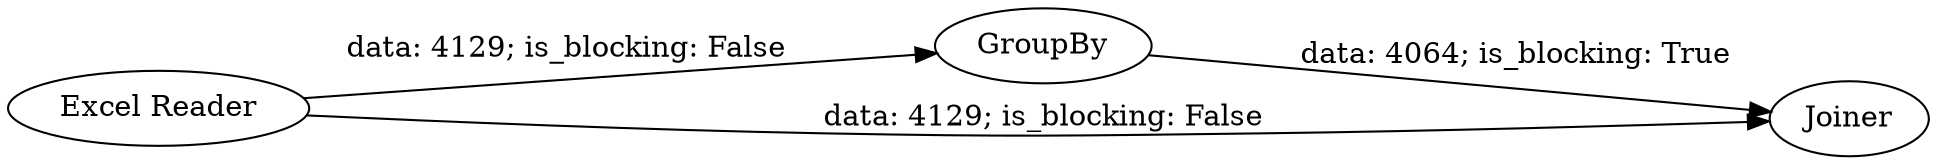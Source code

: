 digraph {
	"-4635782051919312615_2" [label=GroupBy]
	"-4635782051919312615_3" [label=Joiner]
	"-4635782051919312615_1" [label="Excel Reader"]
	"-4635782051919312615_2" -> "-4635782051919312615_3" [label="data: 4064; is_blocking: True"]
	"-4635782051919312615_1" -> "-4635782051919312615_2" [label="data: 4129; is_blocking: False"]
	"-4635782051919312615_1" -> "-4635782051919312615_3" [label="data: 4129; is_blocking: False"]
	rankdir=LR
}
